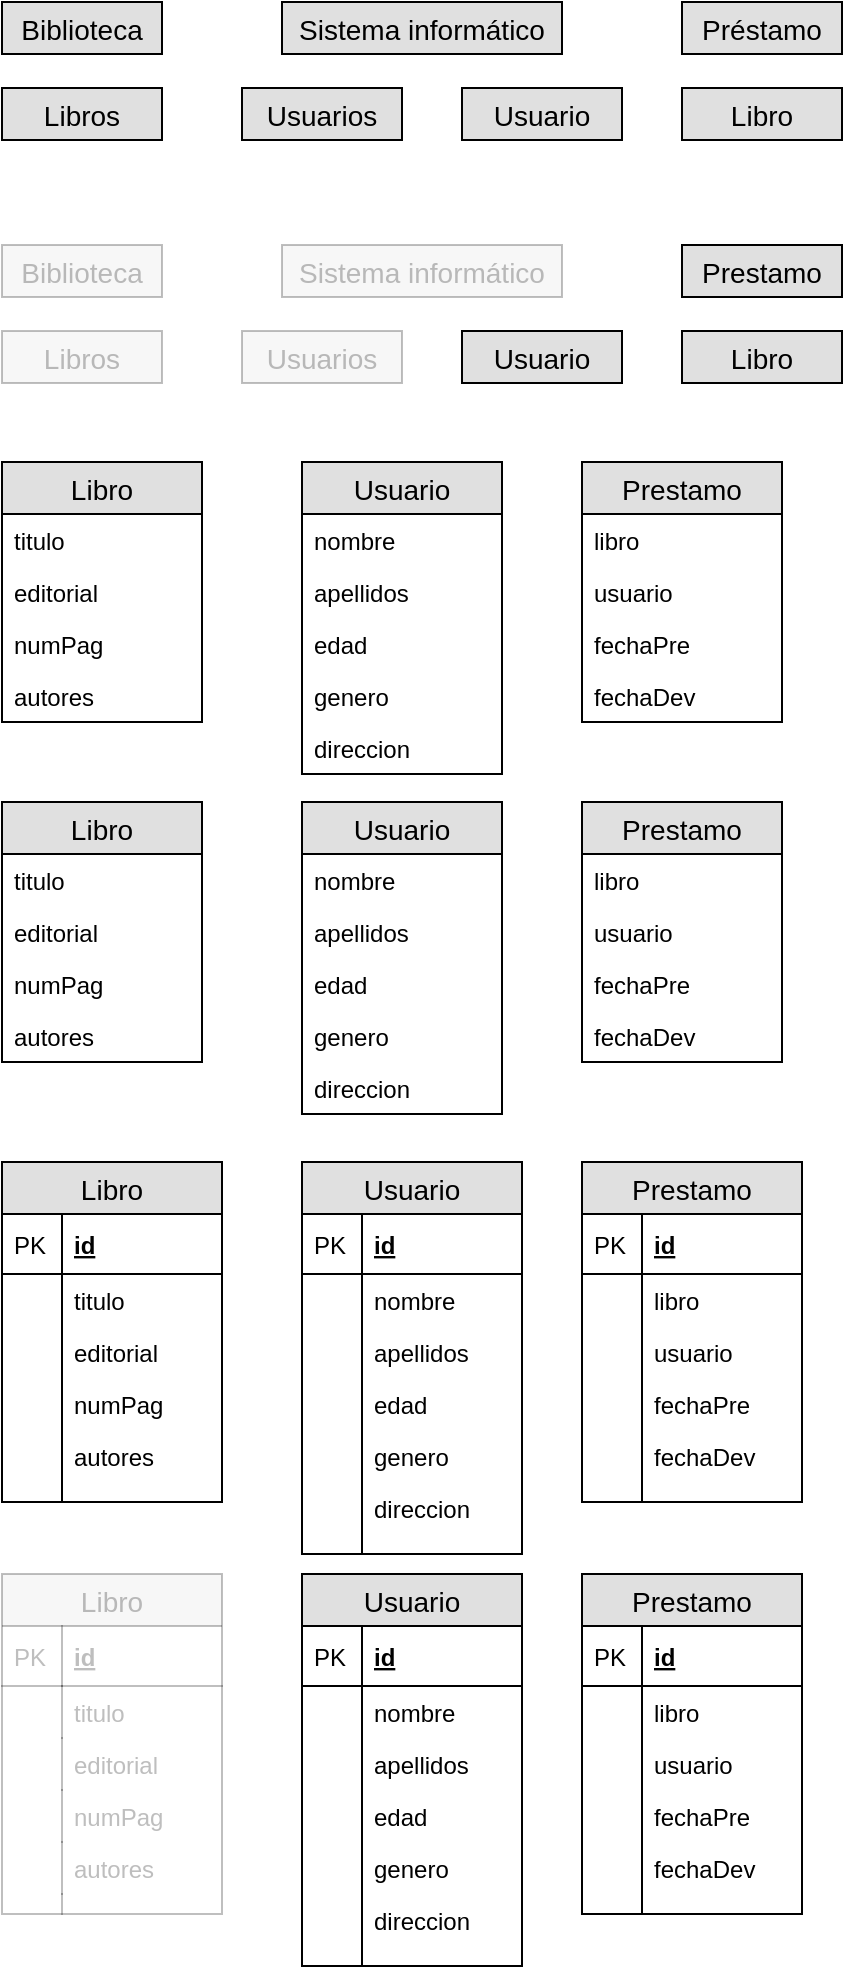 <mxfile version="10.7.3" type="device"><diagram id="c1Y3F1MQZltK1TWqPXDU" name="Page-1"><mxGraphModel dx="621" dy="584" grid="1" gridSize="10" guides="1" tooltips="1" connect="1" arrows="1" fold="1" page="1" pageScale="1" pageWidth="827" pageHeight="1169" math="0" shadow="0"><root><mxCell id="0"/><mxCell id="1" parent="0"/><mxCell id="8OUICeelIn5UfJZFR7m2-1" value="Préstamo" style="text;align=center;verticalAlign=middle;spacingLeft=4;spacingRight=4;strokeColor=#000000;fillColor=#e0e0e0;rotatable=0;points=[[0,0.5],[1,0.5]];portConstraint=eastwest;fontSize=14;" parent="1" vertex="1"><mxGeometry x="360" y="40" width="80" height="26" as="geometry"/></mxCell><mxCell id="8OUICeelIn5UfJZFR7m2-2" value="Libros" style="text;align=center;verticalAlign=middle;spacingLeft=4;spacingRight=4;strokeColor=#000000;fillColor=#e0e0e0;rotatable=0;points=[[0,0.5],[1,0.5]];portConstraint=eastwest;fontSize=14;" parent="1" vertex="1"><mxGeometry x="20" y="83" width="80" height="26" as="geometry"/></mxCell><mxCell id="8OUICeelIn5UfJZFR7m2-3" value="Usuarios" style="text;align=center;verticalAlign=middle;spacingLeft=4;spacingRight=4;strokeColor=#000000;fillColor=#e0e0e0;rotatable=0;points=[[0,0.5],[1,0.5]];portConstraint=eastwest;fontSize=14;" parent="1" vertex="1"><mxGeometry x="140" y="83" width="80" height="26" as="geometry"/></mxCell><mxCell id="8OUICeelIn5UfJZFR7m2-4" value="Libro" style="text;align=center;verticalAlign=middle;spacingLeft=4;spacingRight=4;strokeColor=#000000;fillColor=#e0e0e0;rotatable=0;points=[[0,0.5],[1,0.5]];portConstraint=eastwest;fontSize=14;" parent="1" vertex="1"><mxGeometry x="360" y="83" width="80" height="26" as="geometry"/></mxCell><mxCell id="8OUICeelIn5UfJZFR7m2-5" value="Usuario" style="text;align=center;verticalAlign=middle;spacingLeft=4;spacingRight=4;strokeColor=#000000;fillColor=#e0e0e0;rotatable=0;points=[[0,0.5],[1,0.5]];portConstraint=eastwest;fontSize=14;" parent="1" vertex="1"><mxGeometry x="250" y="83" width="80" height="26" as="geometry"/></mxCell><mxCell id="8OUICeelIn5UfJZFR7m2-6" value="Biblioteca" style="text;align=center;verticalAlign=middle;spacingLeft=4;spacingRight=4;strokeColor=#000000;fillColor=#e0e0e0;rotatable=0;points=[[0,0.5],[1,0.5]];portConstraint=eastwest;fontSize=14;" parent="1" vertex="1"><mxGeometry x="20" y="40" width="80" height="26" as="geometry"/></mxCell><mxCell id="8OUICeelIn5UfJZFR7m2-7" value="Sistema informático" style="text;align=center;verticalAlign=middle;spacingLeft=4;spacingRight=4;strokeColor=#000000;fillColor=#e0e0e0;rotatable=0;points=[[0,0.5],[1,0.5]];portConstraint=eastwest;fontSize=14;" parent="1" vertex="1"><mxGeometry x="160" y="40" width="140" height="26" as="geometry"/></mxCell><mxCell id="8OUICeelIn5UfJZFR7m2-8" value="Prestamo" style="text;align=center;verticalAlign=middle;spacingLeft=4;spacingRight=4;strokeColor=#000000;fillColor=#e0e0e0;rotatable=0;points=[[0,0.5],[1,0.5]];portConstraint=eastwest;fontSize=14;" parent="1" vertex="1"><mxGeometry x="360" y="161.5" width="80" height="26" as="geometry"/></mxCell><mxCell id="8OUICeelIn5UfJZFR7m2-9" value="Libros" style="text;align=center;verticalAlign=middle;spacingLeft=4;spacingRight=4;strokeColor=#000000;fillColor=#e0e0e0;rotatable=0;points=[[0,0.5],[1,0.5]];portConstraint=eastwest;fontSize=14;fillOpacity=25;strokeOpacity=25;labelBackgroundColor=none;labelBorderColor=none;textOpacity=25;" parent="1" vertex="1"><mxGeometry x="20" y="204.5" width="80" height="26" as="geometry"/></mxCell><mxCell id="8OUICeelIn5UfJZFR7m2-10" value="Usuarios" style="text;align=center;verticalAlign=middle;spacingLeft=4;spacingRight=4;strokeColor=#000000;fillColor=#e0e0e0;rotatable=0;points=[[0,0.5],[1,0.5]];portConstraint=eastwest;fontSize=14;fillOpacity=25;strokeOpacity=25;labelBackgroundColor=none;labelBorderColor=none;textOpacity=25;" parent="1" vertex="1"><mxGeometry x="140" y="204.5" width="80" height="26" as="geometry"/></mxCell><mxCell id="8OUICeelIn5UfJZFR7m2-11" value="Libro" style="text;align=center;verticalAlign=middle;spacingLeft=4;spacingRight=4;strokeColor=#000000;fillColor=#e0e0e0;rotatable=0;points=[[0,0.5],[1,0.5]];portConstraint=eastwest;fontSize=14;" parent="1" vertex="1"><mxGeometry x="360" y="204.5" width="80" height="26" as="geometry"/></mxCell><mxCell id="8OUICeelIn5UfJZFR7m2-12" value="Usuario" style="text;align=center;verticalAlign=middle;spacingLeft=4;spacingRight=4;strokeColor=#000000;fillColor=#e0e0e0;rotatable=0;points=[[0,0.5],[1,0.5]];portConstraint=eastwest;fontSize=14;" parent="1" vertex="1"><mxGeometry x="250" y="204.5" width="80" height="26" as="geometry"/></mxCell><mxCell id="8OUICeelIn5UfJZFR7m2-13" value="Biblioteca" style="text;align=center;verticalAlign=middle;spacingLeft=4;spacingRight=4;strokeColor=#000000;fillColor=#e0e0e0;rotatable=0;points=[[0,0.5],[1,0.5]];portConstraint=eastwest;fontSize=14;shadow=0;comic=0;glass=0;rounded=0;fillOpacity=25;strokeOpacity=25;labelBackgroundColor=none;labelBorderColor=none;textOpacity=25;" parent="1" vertex="1"><mxGeometry x="20" y="161.5" width="80" height="26" as="geometry"/></mxCell><mxCell id="8OUICeelIn5UfJZFR7m2-14" value="Sistema informático" style="text;align=center;verticalAlign=middle;spacingLeft=4;spacingRight=4;strokeColor=#000000;fillColor=#e0e0e0;rotatable=0;points=[[0,0.5],[1,0.5]];portConstraint=eastwest;fontSize=14;fillOpacity=25;strokeOpacity=25;labelBackgroundColor=none;labelBorderColor=none;textOpacity=25;" parent="1" vertex="1"><mxGeometry x="160" y="161.5" width="140" height="26" as="geometry"/></mxCell><mxCell id="8OUICeelIn5UfJZFR7m2-18" value="Libro" style="swimlane;fontStyle=0;childLayout=stackLayout;horizontal=1;startSize=26;fillColor=#e0e0e0;horizontalStack=0;resizeParent=1;resizeParentMax=0;resizeLast=0;collapsible=1;marginBottom=0;swimlaneFillColor=#ffffff;align=center;fontSize=14;rounded=0;shadow=0;glass=0;comic=0;labelBackgroundColor=none;" parent="1" vertex="1"><mxGeometry x="20" y="270" width="100" height="130" as="geometry"/></mxCell><mxCell id="8OUICeelIn5UfJZFR7m2-19" value="titulo" style="text;strokeColor=none;fillColor=none;spacingLeft=4;spacingRight=4;overflow=hidden;rotatable=0;points=[[0,0.5],[1,0.5]];portConstraint=eastwest;fontSize=12;" parent="8OUICeelIn5UfJZFR7m2-18" vertex="1"><mxGeometry y="26" width="100" height="26" as="geometry"/></mxCell><mxCell id="8OUICeelIn5UfJZFR7m2-20" value="editorial" style="text;strokeColor=none;fillColor=none;spacingLeft=4;spacingRight=4;overflow=hidden;rotatable=0;points=[[0,0.5],[1,0.5]];portConstraint=eastwest;fontSize=12;" parent="8OUICeelIn5UfJZFR7m2-18" vertex="1"><mxGeometry y="52" width="100" height="26" as="geometry"/></mxCell><mxCell id="8OUICeelIn5UfJZFR7m2-21" value="numPag" style="text;strokeColor=none;fillColor=none;spacingLeft=4;spacingRight=4;overflow=hidden;rotatable=0;points=[[0,0.5],[1,0.5]];portConstraint=eastwest;fontSize=12;" parent="8OUICeelIn5UfJZFR7m2-18" vertex="1"><mxGeometry y="78" width="100" height="26" as="geometry"/></mxCell><mxCell id="8OUICeelIn5UfJZFR7m2-22" value="autores" style="text;strokeColor=none;fillColor=none;spacingLeft=4;spacingRight=4;overflow=hidden;rotatable=0;points=[[0,0.5],[1,0.5]];portConstraint=eastwest;fontSize=12;" parent="8OUICeelIn5UfJZFR7m2-18" vertex="1"><mxGeometry y="104" width="100" height="26" as="geometry"/></mxCell><mxCell id="8OUICeelIn5UfJZFR7m2-23" value="Usuario" style="swimlane;fontStyle=0;childLayout=stackLayout;horizontal=1;startSize=26;fillColor=#e0e0e0;horizontalStack=0;resizeParent=1;resizeParentMax=0;resizeLast=0;collapsible=1;marginBottom=0;swimlaneFillColor=#ffffff;align=center;fontSize=14;rounded=0;shadow=0;glass=0;comic=0;labelBackgroundColor=none;" parent="1" vertex="1"><mxGeometry x="170" y="270" width="100" height="156" as="geometry"/></mxCell><mxCell id="8OUICeelIn5UfJZFR7m2-24" value="nombre" style="text;strokeColor=none;fillColor=none;spacingLeft=4;spacingRight=4;overflow=hidden;rotatable=0;points=[[0,0.5],[1,0.5]];portConstraint=eastwest;fontSize=12;" parent="8OUICeelIn5UfJZFR7m2-23" vertex="1"><mxGeometry y="26" width="100" height="26" as="geometry"/></mxCell><mxCell id="8OUICeelIn5UfJZFR7m2-25" value="apellidos" style="text;strokeColor=none;fillColor=none;spacingLeft=4;spacingRight=4;overflow=hidden;rotatable=0;points=[[0,0.5],[1,0.5]];portConstraint=eastwest;fontSize=12;" parent="8OUICeelIn5UfJZFR7m2-23" vertex="1"><mxGeometry y="52" width="100" height="26" as="geometry"/></mxCell><mxCell id="8OUICeelIn5UfJZFR7m2-26" value="edad" style="text;strokeColor=none;fillColor=none;spacingLeft=4;spacingRight=4;overflow=hidden;rotatable=0;points=[[0,0.5],[1,0.5]];portConstraint=eastwest;fontSize=12;" parent="8OUICeelIn5UfJZFR7m2-23" vertex="1"><mxGeometry y="78" width="100" height="26" as="geometry"/></mxCell><mxCell id="8OUICeelIn5UfJZFR7m2-27" value="genero" style="text;strokeColor=none;fillColor=none;spacingLeft=4;spacingRight=4;overflow=hidden;rotatable=0;points=[[0,0.5],[1,0.5]];portConstraint=eastwest;fontSize=12;" parent="8OUICeelIn5UfJZFR7m2-23" vertex="1"><mxGeometry y="104" width="100" height="26" as="geometry"/></mxCell><mxCell id="8OUICeelIn5UfJZFR7m2-28" value="direccion" style="text;strokeColor=none;fillColor=none;spacingLeft=4;spacingRight=4;overflow=hidden;rotatable=0;points=[[0,0.5],[1,0.5]];portConstraint=eastwest;fontSize=12;" parent="8OUICeelIn5UfJZFR7m2-23" vertex="1"><mxGeometry y="130" width="100" height="26" as="geometry"/></mxCell><mxCell id="8OUICeelIn5UfJZFR7m2-29" value="Prestamo" style="swimlane;fontStyle=0;childLayout=stackLayout;horizontal=1;startSize=26;fillColor=#e0e0e0;horizontalStack=0;resizeParent=1;resizeParentMax=0;resizeLast=0;collapsible=1;marginBottom=0;swimlaneFillColor=#ffffff;align=center;fontSize=14;rounded=0;shadow=0;glass=0;comic=0;labelBackgroundColor=none;" parent="1" vertex="1"><mxGeometry x="310" y="270" width="100" height="130" as="geometry"/></mxCell><mxCell id="8OUICeelIn5UfJZFR7m2-30" value="libro" style="text;strokeColor=none;fillColor=none;spacingLeft=4;spacingRight=4;overflow=hidden;rotatable=0;points=[[0,0.5],[1,0.5]];portConstraint=eastwest;fontSize=12;" parent="8OUICeelIn5UfJZFR7m2-29" vertex="1"><mxGeometry y="26" width="100" height="26" as="geometry"/></mxCell><mxCell id="8OUICeelIn5UfJZFR7m2-31" value="usuario" style="text;strokeColor=none;fillColor=none;spacingLeft=4;spacingRight=4;overflow=hidden;rotatable=0;points=[[0,0.5],[1,0.5]];portConstraint=eastwest;fontSize=12;" parent="8OUICeelIn5UfJZFR7m2-29" vertex="1"><mxGeometry y="52" width="100" height="26" as="geometry"/></mxCell><mxCell id="8OUICeelIn5UfJZFR7m2-33" value="fechaPre" style="text;strokeColor=none;fillColor=none;spacingLeft=4;spacingRight=4;overflow=hidden;rotatable=0;points=[[0,0.5],[1,0.5]];portConstraint=eastwest;fontSize=12;" parent="8OUICeelIn5UfJZFR7m2-29" vertex="1"><mxGeometry y="78" width="100" height="26" as="geometry"/></mxCell><mxCell id="8OUICeelIn5UfJZFR7m2-34" value="fechaDev" style="text;strokeColor=none;fillColor=none;spacingLeft=4;spacingRight=4;overflow=hidden;rotatable=0;points=[[0,0.5],[1,0.5]];portConstraint=eastwest;fontSize=12;" parent="8OUICeelIn5UfJZFR7m2-29" vertex="1"><mxGeometry y="104" width="100" height="26" as="geometry"/></mxCell><mxCell id="q3vHqztkjTXjLRWVz_c_-1" value="Libro" style="swimlane;fontStyle=0;childLayout=stackLayout;horizontal=1;startSize=26;fillColor=#e0e0e0;horizontalStack=0;resizeParent=1;resizeParentMax=0;resizeLast=0;collapsible=1;marginBottom=0;swimlaneFillColor=#ffffff;align=center;fontSize=14;rounded=0;shadow=0;glass=0;comic=0;labelBackgroundColor=none;" vertex="1" parent="1"><mxGeometry x="20" y="440" width="100" height="130" as="geometry"/></mxCell><mxCell id="q3vHqztkjTXjLRWVz_c_-17" value="titulo" style="text;strokeColor=none;fillColor=none;spacingLeft=4;spacingRight=4;overflow=hidden;rotatable=0;points=[[0,0.5],[1,0.5]];portConstraint=eastwest;fontSize=12;" vertex="1" parent="q3vHqztkjTXjLRWVz_c_-1"><mxGeometry y="26" width="100" height="26" as="geometry"/></mxCell><mxCell id="q3vHqztkjTXjLRWVz_c_-3" value="editorial" style="text;strokeColor=none;fillColor=none;spacingLeft=4;spacingRight=4;overflow=hidden;rotatable=0;points=[[0,0.5],[1,0.5]];portConstraint=eastwest;fontSize=12;" vertex="1" parent="q3vHqztkjTXjLRWVz_c_-1"><mxGeometry y="52" width="100" height="26" as="geometry"/></mxCell><mxCell id="q3vHqztkjTXjLRWVz_c_-4" value="numPag" style="text;strokeColor=none;fillColor=none;spacingLeft=4;spacingRight=4;overflow=hidden;rotatable=0;points=[[0,0.5],[1,0.5]];portConstraint=eastwest;fontSize=12;" vertex="1" parent="q3vHqztkjTXjLRWVz_c_-1"><mxGeometry y="78" width="100" height="26" as="geometry"/></mxCell><mxCell id="q3vHqztkjTXjLRWVz_c_-5" value="autores" style="text;strokeColor=none;fillColor=none;spacingLeft=4;spacingRight=4;overflow=hidden;rotatable=0;points=[[0,0.5],[1,0.5]];portConstraint=eastwest;fontSize=12;" vertex="1" parent="q3vHqztkjTXjLRWVz_c_-1"><mxGeometry y="104" width="100" height="26" as="geometry"/></mxCell><mxCell id="q3vHqztkjTXjLRWVz_c_-6" value="Usuario" style="swimlane;fontStyle=0;childLayout=stackLayout;horizontal=1;startSize=26;fillColor=#e0e0e0;horizontalStack=0;resizeParent=1;resizeParentMax=0;resizeLast=0;collapsible=1;marginBottom=0;swimlaneFillColor=#ffffff;align=center;fontSize=14;rounded=0;shadow=0;glass=0;comic=0;labelBackgroundColor=none;" vertex="1" parent="1"><mxGeometry x="170" y="440" width="100" height="156" as="geometry"/></mxCell><mxCell id="q3vHqztkjTXjLRWVz_c_-7" value="nombre" style="text;strokeColor=none;fillColor=none;spacingLeft=4;spacingRight=4;overflow=hidden;rotatable=0;points=[[0,0.5],[1,0.5]];portConstraint=eastwest;fontSize=12;" vertex="1" parent="q3vHqztkjTXjLRWVz_c_-6"><mxGeometry y="26" width="100" height="26" as="geometry"/></mxCell><mxCell id="q3vHqztkjTXjLRWVz_c_-8" value="apellidos" style="text;strokeColor=none;fillColor=none;spacingLeft=4;spacingRight=4;overflow=hidden;rotatable=0;points=[[0,0.5],[1,0.5]];portConstraint=eastwest;fontSize=12;" vertex="1" parent="q3vHqztkjTXjLRWVz_c_-6"><mxGeometry y="52" width="100" height="26" as="geometry"/></mxCell><mxCell id="q3vHqztkjTXjLRWVz_c_-9" value="edad" style="text;strokeColor=none;fillColor=none;spacingLeft=4;spacingRight=4;overflow=hidden;rotatable=0;points=[[0,0.5],[1,0.5]];portConstraint=eastwest;fontSize=12;" vertex="1" parent="q3vHqztkjTXjLRWVz_c_-6"><mxGeometry y="78" width="100" height="26" as="geometry"/></mxCell><mxCell id="q3vHqztkjTXjLRWVz_c_-10" value="genero" style="text;strokeColor=none;fillColor=none;spacingLeft=4;spacingRight=4;overflow=hidden;rotatable=0;points=[[0,0.5],[1,0.5]];portConstraint=eastwest;fontSize=12;" vertex="1" parent="q3vHqztkjTXjLRWVz_c_-6"><mxGeometry y="104" width="100" height="26" as="geometry"/></mxCell><mxCell id="q3vHqztkjTXjLRWVz_c_-11" value="direccion" style="text;strokeColor=none;fillColor=none;spacingLeft=4;spacingRight=4;overflow=hidden;rotatable=0;points=[[0,0.5],[1,0.5]];portConstraint=eastwest;fontSize=12;" vertex="1" parent="q3vHqztkjTXjLRWVz_c_-6"><mxGeometry y="130" width="100" height="26" as="geometry"/></mxCell><mxCell id="q3vHqztkjTXjLRWVz_c_-12" value="Prestamo" style="swimlane;fontStyle=0;childLayout=stackLayout;horizontal=1;startSize=26;fillColor=#e0e0e0;horizontalStack=0;resizeParent=1;resizeParentMax=0;resizeLast=0;collapsible=1;marginBottom=0;swimlaneFillColor=#ffffff;align=center;fontSize=14;rounded=0;shadow=0;glass=0;comic=0;labelBackgroundColor=none;" vertex="1" parent="1"><mxGeometry x="310" y="440" width="100" height="130" as="geometry"/></mxCell><mxCell id="q3vHqztkjTXjLRWVz_c_-13" value="libro" style="text;strokeColor=none;fillColor=none;spacingLeft=4;spacingRight=4;overflow=hidden;rotatable=0;points=[[0,0.5],[1,0.5]];portConstraint=eastwest;fontSize=12;" vertex="1" parent="q3vHqztkjTXjLRWVz_c_-12"><mxGeometry y="26" width="100" height="26" as="geometry"/></mxCell><mxCell id="q3vHqztkjTXjLRWVz_c_-14" value="usuario" style="text;strokeColor=none;fillColor=none;spacingLeft=4;spacingRight=4;overflow=hidden;rotatable=0;points=[[0,0.5],[1,0.5]];portConstraint=eastwest;fontSize=12;" vertex="1" parent="q3vHqztkjTXjLRWVz_c_-12"><mxGeometry y="52" width="100" height="26" as="geometry"/></mxCell><mxCell id="q3vHqztkjTXjLRWVz_c_-15" value="fechaPre" style="text;strokeColor=none;fillColor=none;spacingLeft=4;spacingRight=4;overflow=hidden;rotatable=0;points=[[0,0.5],[1,0.5]];portConstraint=eastwest;fontSize=12;" vertex="1" parent="q3vHqztkjTXjLRWVz_c_-12"><mxGeometry y="78" width="100" height="26" as="geometry"/></mxCell><mxCell id="q3vHqztkjTXjLRWVz_c_-16" value="fechaDev" style="text;strokeColor=none;fillColor=none;spacingLeft=4;spacingRight=4;overflow=hidden;rotatable=0;points=[[0,0.5],[1,0.5]];portConstraint=eastwest;fontSize=12;" vertex="1" parent="q3vHqztkjTXjLRWVz_c_-12"><mxGeometry y="104" width="100" height="26" as="geometry"/></mxCell><mxCell id="q3vHqztkjTXjLRWVz_c_-18" value="Libro" style="swimlane;fontStyle=0;childLayout=stackLayout;horizontal=1;startSize=26;fillColor=#e0e0e0;horizontalStack=0;resizeParent=1;resizeParentMax=0;resizeLast=0;collapsible=1;marginBottom=0;swimlaneFillColor=#ffffff;align=center;fontSize=14;" vertex="1" parent="1"><mxGeometry x="20" y="620" width="110" height="170" as="geometry"/></mxCell><mxCell id="q3vHqztkjTXjLRWVz_c_-19" value="id" style="shape=partialRectangle;top=0;left=0;right=0;bottom=1;align=left;verticalAlign=middle;fillColor=none;spacingLeft=34;spacingRight=4;overflow=hidden;rotatable=0;points=[[0,0.5],[1,0.5]];portConstraint=eastwest;dropTarget=0;fontStyle=5;fontSize=12;" vertex="1" parent="q3vHqztkjTXjLRWVz_c_-18"><mxGeometry y="26" width="110" height="30" as="geometry"/></mxCell><mxCell id="q3vHqztkjTXjLRWVz_c_-20" value="PK" style="shape=partialRectangle;top=0;left=0;bottom=0;fillColor=none;align=left;verticalAlign=middle;spacingLeft=4;spacingRight=4;overflow=hidden;rotatable=0;points=[];portConstraint=eastwest;part=1;fontSize=12;" vertex="1" connectable="0" parent="q3vHqztkjTXjLRWVz_c_-19"><mxGeometry width="30" height="30" as="geometry"/></mxCell><mxCell id="q3vHqztkjTXjLRWVz_c_-21" value="titulo" style="shape=partialRectangle;top=0;left=0;right=0;bottom=0;align=left;verticalAlign=top;fillColor=none;spacingLeft=34;spacingRight=4;overflow=hidden;rotatable=0;points=[[0,0.5],[1,0.5]];portConstraint=eastwest;dropTarget=0;fontSize=12;" vertex="1" parent="q3vHqztkjTXjLRWVz_c_-18"><mxGeometry y="56" width="110" height="26" as="geometry"/></mxCell><mxCell id="q3vHqztkjTXjLRWVz_c_-22" value="" style="shape=partialRectangle;top=0;left=0;bottom=0;fillColor=none;align=left;verticalAlign=top;spacingLeft=4;spacingRight=4;overflow=hidden;rotatable=0;points=[];portConstraint=eastwest;part=1;fontSize=12;" vertex="1" connectable="0" parent="q3vHqztkjTXjLRWVz_c_-21"><mxGeometry width="30" height="26" as="geometry"/></mxCell><mxCell id="q3vHqztkjTXjLRWVz_c_-23" value="editorial" style="shape=partialRectangle;top=0;left=0;right=0;bottom=0;align=left;verticalAlign=top;fillColor=none;spacingLeft=34;spacingRight=4;overflow=hidden;rotatable=0;points=[[0,0.5],[1,0.5]];portConstraint=eastwest;dropTarget=0;fontSize=12;" vertex="1" parent="q3vHqztkjTXjLRWVz_c_-18"><mxGeometry y="82" width="110" height="26" as="geometry"/></mxCell><mxCell id="q3vHqztkjTXjLRWVz_c_-24" value="" style="shape=partialRectangle;top=0;left=0;bottom=0;fillColor=none;align=left;verticalAlign=top;spacingLeft=4;spacingRight=4;overflow=hidden;rotatable=0;points=[];portConstraint=eastwest;part=1;fontSize=12;" vertex="1" connectable="0" parent="q3vHqztkjTXjLRWVz_c_-23"><mxGeometry width="30" height="26" as="geometry"/></mxCell><mxCell id="q3vHqztkjTXjLRWVz_c_-25" value="numPag" style="shape=partialRectangle;top=0;left=0;right=0;bottom=0;align=left;verticalAlign=top;fillColor=none;spacingLeft=34;spacingRight=4;overflow=hidden;rotatable=0;points=[[0,0.5],[1,0.5]];portConstraint=eastwest;dropTarget=0;fontSize=12;" vertex="1" parent="q3vHqztkjTXjLRWVz_c_-18"><mxGeometry y="108" width="110" height="26" as="geometry"/></mxCell><mxCell id="q3vHqztkjTXjLRWVz_c_-26" value="" style="shape=partialRectangle;top=0;left=0;bottom=0;fillColor=none;align=left;verticalAlign=top;spacingLeft=4;spacingRight=4;overflow=hidden;rotatable=0;points=[];portConstraint=eastwest;part=1;fontSize=12;" vertex="1" connectable="0" parent="q3vHqztkjTXjLRWVz_c_-25"><mxGeometry width="30" height="26" as="geometry"/></mxCell><mxCell id="q3vHqztkjTXjLRWVz_c_-29" value="autores" style="shape=partialRectangle;top=0;left=0;right=0;bottom=0;align=left;verticalAlign=top;fillColor=none;spacingLeft=34;spacingRight=4;overflow=hidden;rotatable=0;points=[[0,0.5],[1,0.5]];portConstraint=eastwest;dropTarget=0;fontSize=12;" vertex="1" parent="q3vHqztkjTXjLRWVz_c_-18"><mxGeometry y="134" width="110" height="26" as="geometry"/></mxCell><mxCell id="q3vHqztkjTXjLRWVz_c_-30" value="" style="shape=partialRectangle;top=0;left=0;bottom=0;fillColor=none;align=left;verticalAlign=top;spacingLeft=4;spacingRight=4;overflow=hidden;rotatable=0;points=[];portConstraint=eastwest;part=1;fontSize=12;" vertex="1" connectable="0" parent="q3vHqztkjTXjLRWVz_c_-29"><mxGeometry width="30" height="26" as="geometry"/></mxCell><mxCell id="q3vHqztkjTXjLRWVz_c_-27" value="" style="shape=partialRectangle;top=0;left=0;right=0;bottom=0;align=left;verticalAlign=top;fillColor=none;spacingLeft=34;spacingRight=4;overflow=hidden;rotatable=0;points=[[0,0.5],[1,0.5]];portConstraint=eastwest;dropTarget=0;fontSize=12;" vertex="1" parent="q3vHqztkjTXjLRWVz_c_-18"><mxGeometry y="160" width="110" height="10" as="geometry"/></mxCell><mxCell id="q3vHqztkjTXjLRWVz_c_-28" value="" style="shape=partialRectangle;top=0;left=0;bottom=0;fillColor=none;align=left;verticalAlign=top;spacingLeft=4;spacingRight=4;overflow=hidden;rotatable=0;points=[];portConstraint=eastwest;part=1;fontSize=12;" vertex="1" connectable="0" parent="q3vHqztkjTXjLRWVz_c_-27"><mxGeometry width="30" height="10" as="geometry"/></mxCell><mxCell id="q3vHqztkjTXjLRWVz_c_-31" value="Usuario" style="swimlane;fontStyle=0;childLayout=stackLayout;horizontal=1;startSize=26;fillColor=#e0e0e0;horizontalStack=0;resizeParent=1;resizeParentMax=0;resizeLast=0;collapsible=1;marginBottom=0;swimlaneFillColor=#ffffff;align=center;fontSize=14;" vertex="1" parent="1"><mxGeometry x="170" y="620" width="110" height="196" as="geometry"/></mxCell><mxCell id="q3vHqztkjTXjLRWVz_c_-32" value="id" style="shape=partialRectangle;top=0;left=0;right=0;bottom=1;align=left;verticalAlign=middle;fillColor=none;spacingLeft=34;spacingRight=4;overflow=hidden;rotatable=0;points=[[0,0.5],[1,0.5]];portConstraint=eastwest;dropTarget=0;fontStyle=5;fontSize=12;" vertex="1" parent="q3vHqztkjTXjLRWVz_c_-31"><mxGeometry y="26" width="110" height="30" as="geometry"/></mxCell><mxCell id="q3vHqztkjTXjLRWVz_c_-33" value="PK" style="shape=partialRectangle;top=0;left=0;bottom=0;fillColor=none;align=left;verticalAlign=middle;spacingLeft=4;spacingRight=4;overflow=hidden;rotatable=0;points=[];portConstraint=eastwest;part=1;fontSize=12;" vertex="1" connectable="0" parent="q3vHqztkjTXjLRWVz_c_-32"><mxGeometry width="30" height="30" as="geometry"/></mxCell><mxCell id="q3vHqztkjTXjLRWVz_c_-34" value="nombre" style="shape=partialRectangle;top=0;left=0;right=0;bottom=0;align=left;verticalAlign=top;fillColor=none;spacingLeft=34;spacingRight=4;overflow=hidden;rotatable=0;points=[[0,0.5],[1,0.5]];portConstraint=eastwest;dropTarget=0;fontSize=12;" vertex="1" parent="q3vHqztkjTXjLRWVz_c_-31"><mxGeometry y="56" width="110" height="26" as="geometry"/></mxCell><mxCell id="q3vHqztkjTXjLRWVz_c_-35" value="" style="shape=partialRectangle;top=0;left=0;bottom=0;fillColor=none;align=left;verticalAlign=top;spacingLeft=4;spacingRight=4;overflow=hidden;rotatable=0;points=[];portConstraint=eastwest;part=1;fontSize=12;" vertex="1" connectable="0" parent="q3vHqztkjTXjLRWVz_c_-34"><mxGeometry width="30" height="26" as="geometry"/></mxCell><mxCell id="q3vHqztkjTXjLRWVz_c_-36" value="apellidos" style="shape=partialRectangle;top=0;left=0;right=0;bottom=0;align=left;verticalAlign=top;fillColor=none;spacingLeft=34;spacingRight=4;overflow=hidden;rotatable=0;points=[[0,0.5],[1,0.5]];portConstraint=eastwest;dropTarget=0;fontSize=12;" vertex="1" parent="q3vHqztkjTXjLRWVz_c_-31"><mxGeometry y="82" width="110" height="26" as="geometry"/></mxCell><mxCell id="q3vHqztkjTXjLRWVz_c_-37" value="" style="shape=partialRectangle;top=0;left=0;bottom=0;fillColor=none;align=left;verticalAlign=top;spacingLeft=4;spacingRight=4;overflow=hidden;rotatable=0;points=[];portConstraint=eastwest;part=1;fontSize=12;" vertex="1" connectable="0" parent="q3vHqztkjTXjLRWVz_c_-36"><mxGeometry width="30" height="26" as="geometry"/></mxCell><mxCell id="q3vHqztkjTXjLRWVz_c_-38" value="edad" style="shape=partialRectangle;top=0;left=0;right=0;bottom=0;align=left;verticalAlign=top;fillColor=none;spacingLeft=34;spacingRight=4;overflow=hidden;rotatable=0;points=[[0,0.5],[1,0.5]];portConstraint=eastwest;dropTarget=0;fontSize=12;" vertex="1" parent="q3vHqztkjTXjLRWVz_c_-31"><mxGeometry y="108" width="110" height="26" as="geometry"/></mxCell><mxCell id="q3vHqztkjTXjLRWVz_c_-39" value="" style="shape=partialRectangle;top=0;left=0;bottom=0;fillColor=none;align=left;verticalAlign=top;spacingLeft=4;spacingRight=4;overflow=hidden;rotatable=0;points=[];portConstraint=eastwest;part=1;fontSize=12;" vertex="1" connectable="0" parent="q3vHqztkjTXjLRWVz_c_-38"><mxGeometry width="30" height="26" as="geometry"/></mxCell><mxCell id="q3vHqztkjTXjLRWVz_c_-40" value="genero" style="shape=partialRectangle;top=0;left=0;right=0;bottom=0;align=left;verticalAlign=top;fillColor=none;spacingLeft=34;spacingRight=4;overflow=hidden;rotatable=0;points=[[0,0.5],[1,0.5]];portConstraint=eastwest;dropTarget=0;fontSize=12;" vertex="1" parent="q3vHqztkjTXjLRWVz_c_-31"><mxGeometry y="134" width="110" height="26" as="geometry"/></mxCell><mxCell id="q3vHqztkjTXjLRWVz_c_-41" value="" style="shape=partialRectangle;top=0;left=0;bottom=0;fillColor=none;align=left;verticalAlign=top;spacingLeft=4;spacingRight=4;overflow=hidden;rotatable=0;points=[];portConstraint=eastwest;part=1;fontSize=12;" vertex="1" connectable="0" parent="q3vHqztkjTXjLRWVz_c_-40"><mxGeometry width="30" height="26" as="geometry"/></mxCell><mxCell id="q3vHqztkjTXjLRWVz_c_-44" value="direccion" style="shape=partialRectangle;top=0;left=0;right=0;bottom=0;align=left;verticalAlign=top;fillColor=none;spacingLeft=34;spacingRight=4;overflow=hidden;rotatable=0;points=[[0,0.5],[1,0.5]];portConstraint=eastwest;dropTarget=0;fontSize=12;" vertex="1" parent="q3vHqztkjTXjLRWVz_c_-31"><mxGeometry y="160" width="110" height="26" as="geometry"/></mxCell><mxCell id="q3vHqztkjTXjLRWVz_c_-45" value="" style="shape=partialRectangle;top=0;left=0;bottom=0;fillColor=none;align=left;verticalAlign=top;spacingLeft=4;spacingRight=4;overflow=hidden;rotatable=0;points=[];portConstraint=eastwest;part=1;fontSize=12;" vertex="1" connectable="0" parent="q3vHqztkjTXjLRWVz_c_-44"><mxGeometry width="30" height="26" as="geometry"/></mxCell><mxCell id="q3vHqztkjTXjLRWVz_c_-42" value="" style="shape=partialRectangle;top=0;left=0;right=0;bottom=0;align=left;verticalAlign=top;fillColor=none;spacingLeft=34;spacingRight=4;overflow=hidden;rotatable=0;points=[[0,0.5],[1,0.5]];portConstraint=eastwest;dropTarget=0;fontSize=12;" vertex="1" parent="q3vHqztkjTXjLRWVz_c_-31"><mxGeometry y="186" width="110" height="10" as="geometry"/></mxCell><mxCell id="q3vHqztkjTXjLRWVz_c_-43" value="" style="shape=partialRectangle;top=0;left=0;bottom=0;fillColor=none;align=left;verticalAlign=top;spacingLeft=4;spacingRight=4;overflow=hidden;rotatable=0;points=[];portConstraint=eastwest;part=1;fontSize=12;" vertex="1" connectable="0" parent="q3vHqztkjTXjLRWVz_c_-42"><mxGeometry width="30" height="10" as="geometry"/></mxCell><mxCell id="q3vHqztkjTXjLRWVz_c_-46" value="Prestamo" style="swimlane;fontStyle=0;childLayout=stackLayout;horizontal=1;startSize=26;fillColor=#e0e0e0;horizontalStack=0;resizeParent=1;resizeParentMax=0;resizeLast=0;collapsible=1;marginBottom=0;swimlaneFillColor=#ffffff;align=center;fontSize=14;" vertex="1" parent="1"><mxGeometry x="310" y="620" width="110" height="170" as="geometry"/></mxCell><mxCell id="q3vHqztkjTXjLRWVz_c_-47" value="id" style="shape=partialRectangle;top=0;left=0;right=0;bottom=1;align=left;verticalAlign=middle;fillColor=none;spacingLeft=34;spacingRight=4;overflow=hidden;rotatable=0;points=[[0,0.5],[1,0.5]];portConstraint=eastwest;dropTarget=0;fontStyle=5;fontSize=12;" vertex="1" parent="q3vHqztkjTXjLRWVz_c_-46"><mxGeometry y="26" width="110" height="30" as="geometry"/></mxCell><mxCell id="q3vHqztkjTXjLRWVz_c_-48" value="PK" style="shape=partialRectangle;top=0;left=0;bottom=0;fillColor=none;align=left;verticalAlign=middle;spacingLeft=4;spacingRight=4;overflow=hidden;rotatable=0;points=[];portConstraint=eastwest;part=1;fontSize=12;" vertex="1" connectable="0" parent="q3vHqztkjTXjLRWVz_c_-47"><mxGeometry width="30" height="30" as="geometry"/></mxCell><mxCell id="q3vHqztkjTXjLRWVz_c_-49" value="libro" style="shape=partialRectangle;top=0;left=0;right=0;bottom=0;align=left;verticalAlign=top;fillColor=none;spacingLeft=34;spacingRight=4;overflow=hidden;rotatable=0;points=[[0,0.5],[1,0.5]];portConstraint=eastwest;dropTarget=0;fontSize=12;" vertex="1" parent="q3vHqztkjTXjLRWVz_c_-46"><mxGeometry y="56" width="110" height="26" as="geometry"/></mxCell><mxCell id="q3vHqztkjTXjLRWVz_c_-50" value="" style="shape=partialRectangle;top=0;left=0;bottom=0;fillColor=none;align=left;verticalAlign=top;spacingLeft=4;spacingRight=4;overflow=hidden;rotatable=0;points=[];portConstraint=eastwest;part=1;fontSize=12;" vertex="1" connectable="0" parent="q3vHqztkjTXjLRWVz_c_-49"><mxGeometry width="30" height="26" as="geometry"/></mxCell><mxCell id="q3vHqztkjTXjLRWVz_c_-51" value="usuario" style="shape=partialRectangle;top=0;left=0;right=0;bottom=0;align=left;verticalAlign=top;fillColor=none;spacingLeft=34;spacingRight=4;overflow=hidden;rotatable=0;points=[[0,0.5],[1,0.5]];portConstraint=eastwest;dropTarget=0;fontSize=12;" vertex="1" parent="q3vHqztkjTXjLRWVz_c_-46"><mxGeometry y="82" width="110" height="26" as="geometry"/></mxCell><mxCell id="q3vHqztkjTXjLRWVz_c_-52" value="" style="shape=partialRectangle;top=0;left=0;bottom=0;fillColor=none;align=left;verticalAlign=top;spacingLeft=4;spacingRight=4;overflow=hidden;rotatable=0;points=[];portConstraint=eastwest;part=1;fontSize=12;" vertex="1" connectable="0" parent="q3vHqztkjTXjLRWVz_c_-51"><mxGeometry width="30" height="26" as="geometry"/></mxCell><mxCell id="q3vHqztkjTXjLRWVz_c_-53" value="fechaPre" style="shape=partialRectangle;top=0;left=0;right=0;bottom=0;align=left;verticalAlign=top;fillColor=none;spacingLeft=34;spacingRight=4;overflow=hidden;rotatable=0;points=[[0,0.5],[1,0.5]];portConstraint=eastwest;dropTarget=0;fontSize=12;" vertex="1" parent="q3vHqztkjTXjLRWVz_c_-46"><mxGeometry y="108" width="110" height="26" as="geometry"/></mxCell><mxCell id="q3vHqztkjTXjLRWVz_c_-54" value="" style="shape=partialRectangle;top=0;left=0;bottom=0;fillColor=none;align=left;verticalAlign=top;spacingLeft=4;spacingRight=4;overflow=hidden;rotatable=0;points=[];portConstraint=eastwest;part=1;fontSize=12;" vertex="1" connectable="0" parent="q3vHqztkjTXjLRWVz_c_-53"><mxGeometry width="30" height="26" as="geometry"/></mxCell><mxCell id="q3vHqztkjTXjLRWVz_c_-55" value="fechaDev" style="shape=partialRectangle;top=0;left=0;right=0;bottom=0;align=left;verticalAlign=top;fillColor=none;spacingLeft=34;spacingRight=4;overflow=hidden;rotatable=0;points=[[0,0.5],[1,0.5]];portConstraint=eastwest;dropTarget=0;fontSize=12;" vertex="1" parent="q3vHqztkjTXjLRWVz_c_-46"><mxGeometry y="134" width="110" height="26" as="geometry"/></mxCell><mxCell id="q3vHqztkjTXjLRWVz_c_-56" value="" style="shape=partialRectangle;top=0;left=0;bottom=0;fillColor=none;align=left;verticalAlign=top;spacingLeft=4;spacingRight=4;overflow=hidden;rotatable=0;points=[];portConstraint=eastwest;part=1;fontSize=12;" vertex="1" connectable="0" parent="q3vHqztkjTXjLRWVz_c_-55"><mxGeometry width="30" height="26" as="geometry"/></mxCell><mxCell id="q3vHqztkjTXjLRWVz_c_-59" value="" style="shape=partialRectangle;top=0;left=0;right=0;bottom=0;align=left;verticalAlign=top;fillColor=none;spacingLeft=34;spacingRight=4;overflow=hidden;rotatable=0;points=[[0,0.5],[1,0.5]];portConstraint=eastwest;dropTarget=0;fontSize=12;" vertex="1" parent="q3vHqztkjTXjLRWVz_c_-46"><mxGeometry y="160" width="110" height="10" as="geometry"/></mxCell><mxCell id="q3vHqztkjTXjLRWVz_c_-60" value="" style="shape=partialRectangle;top=0;left=0;bottom=0;fillColor=none;align=left;verticalAlign=top;spacingLeft=4;spacingRight=4;overflow=hidden;rotatable=0;points=[];portConstraint=eastwest;part=1;fontSize=12;" vertex="1" connectable="0" parent="q3vHqztkjTXjLRWVz_c_-59"><mxGeometry width="30" height="10" as="geometry"/></mxCell><mxCell id="q3vHqztkjTXjLRWVz_c_-61" value="Libro" style="swimlane;fontStyle=0;childLayout=stackLayout;horizontal=1;startSize=26;fillColor=#e0e0e0;horizontalStack=0;resizeParent=1;resizeParentMax=0;resizeLast=0;collapsible=1;marginBottom=0;swimlaneFillColor=#ffffff;align=center;fontSize=14;opacity=25;textOpacity=25;" vertex="1" parent="1"><mxGeometry x="20" y="826" width="110" height="170" as="geometry"/></mxCell><mxCell id="q3vHqztkjTXjLRWVz_c_-62" value="id" style="shape=partialRectangle;top=0;left=0;right=0;bottom=1;align=left;verticalAlign=middle;fillColor=none;spacingLeft=34;spacingRight=4;overflow=hidden;rotatable=0;points=[[0,0.5],[1,0.5]];portConstraint=eastwest;dropTarget=0;fontStyle=5;fontSize=12;opacity=25;textOpacity=25;" vertex="1" parent="q3vHqztkjTXjLRWVz_c_-61"><mxGeometry y="26" width="110" height="30" as="geometry"/></mxCell><mxCell id="q3vHqztkjTXjLRWVz_c_-63" value="PK" style="shape=partialRectangle;top=0;left=0;bottom=0;fillColor=none;align=left;verticalAlign=middle;spacingLeft=4;spacingRight=4;overflow=hidden;rotatable=0;points=[];portConstraint=eastwest;part=1;fontSize=12;opacity=25;textOpacity=25;" vertex="1" connectable="0" parent="q3vHqztkjTXjLRWVz_c_-62"><mxGeometry width="30" height="30" as="geometry"/></mxCell><mxCell id="q3vHqztkjTXjLRWVz_c_-64" value="titulo" style="shape=partialRectangle;top=0;left=0;right=0;bottom=0;align=left;verticalAlign=top;fillColor=none;spacingLeft=34;spacingRight=4;overflow=hidden;rotatable=0;points=[[0,0.5],[1,0.5]];portConstraint=eastwest;dropTarget=0;fontSize=12;opacity=25;textOpacity=25;" vertex="1" parent="q3vHqztkjTXjLRWVz_c_-61"><mxGeometry y="56" width="110" height="26" as="geometry"/></mxCell><mxCell id="q3vHqztkjTXjLRWVz_c_-65" value="" style="shape=partialRectangle;top=0;left=0;bottom=0;fillColor=none;align=left;verticalAlign=top;spacingLeft=4;spacingRight=4;overflow=hidden;rotatable=0;points=[];portConstraint=eastwest;part=1;fontSize=12;opacity=25;textOpacity=25;" vertex="1" connectable="0" parent="q3vHqztkjTXjLRWVz_c_-64"><mxGeometry width="30" height="26" as="geometry"/></mxCell><mxCell id="q3vHqztkjTXjLRWVz_c_-66" value="editorial" style="shape=partialRectangle;top=0;left=0;right=0;bottom=0;align=left;verticalAlign=top;fillColor=none;spacingLeft=34;spacingRight=4;overflow=hidden;rotatable=0;points=[[0,0.5],[1,0.5]];portConstraint=eastwest;dropTarget=0;fontSize=12;opacity=25;textOpacity=25;" vertex="1" parent="q3vHqztkjTXjLRWVz_c_-61"><mxGeometry y="82" width="110" height="26" as="geometry"/></mxCell><mxCell id="q3vHqztkjTXjLRWVz_c_-67" value="" style="shape=partialRectangle;top=0;left=0;bottom=0;fillColor=none;align=left;verticalAlign=top;spacingLeft=4;spacingRight=4;overflow=hidden;rotatable=0;points=[];portConstraint=eastwest;part=1;fontSize=12;opacity=25;textOpacity=25;" vertex="1" connectable="0" parent="q3vHqztkjTXjLRWVz_c_-66"><mxGeometry width="30" height="26" as="geometry"/></mxCell><mxCell id="q3vHqztkjTXjLRWVz_c_-68" value="numPag" style="shape=partialRectangle;top=0;left=0;right=0;bottom=0;align=left;verticalAlign=top;fillColor=none;spacingLeft=34;spacingRight=4;overflow=hidden;rotatable=0;points=[[0,0.5],[1,0.5]];portConstraint=eastwest;dropTarget=0;fontSize=12;opacity=25;textOpacity=25;" vertex="1" parent="q3vHqztkjTXjLRWVz_c_-61"><mxGeometry y="108" width="110" height="26" as="geometry"/></mxCell><mxCell id="q3vHqztkjTXjLRWVz_c_-69" value="" style="shape=partialRectangle;top=0;left=0;bottom=0;fillColor=none;align=left;verticalAlign=top;spacingLeft=4;spacingRight=4;overflow=hidden;rotatable=0;points=[];portConstraint=eastwest;part=1;fontSize=12;opacity=25;textOpacity=25;" vertex="1" connectable="0" parent="q3vHqztkjTXjLRWVz_c_-68"><mxGeometry width="30" height="26" as="geometry"/></mxCell><mxCell id="q3vHqztkjTXjLRWVz_c_-70" value="autores" style="shape=partialRectangle;top=0;left=0;right=0;bottom=0;align=left;verticalAlign=top;fillColor=none;spacingLeft=34;spacingRight=4;overflow=hidden;rotatable=0;points=[[0,0.5],[1,0.5]];portConstraint=eastwest;dropTarget=0;fontSize=12;opacity=25;textOpacity=25;" vertex="1" parent="q3vHqztkjTXjLRWVz_c_-61"><mxGeometry y="134" width="110" height="26" as="geometry"/></mxCell><mxCell id="q3vHqztkjTXjLRWVz_c_-71" value="" style="shape=partialRectangle;top=0;left=0;bottom=0;fillColor=none;align=left;verticalAlign=top;spacingLeft=4;spacingRight=4;overflow=hidden;rotatable=0;points=[];portConstraint=eastwest;part=1;fontSize=12;opacity=25;textOpacity=25;" vertex="1" connectable="0" parent="q3vHqztkjTXjLRWVz_c_-70"><mxGeometry width="30" height="26" as="geometry"/></mxCell><mxCell id="q3vHqztkjTXjLRWVz_c_-72" value="" style="shape=partialRectangle;top=0;left=0;right=0;bottom=0;align=left;verticalAlign=top;fillColor=none;spacingLeft=34;spacingRight=4;overflow=hidden;rotatable=0;points=[[0,0.5],[1,0.5]];portConstraint=eastwest;dropTarget=0;fontSize=12;opacity=25;textOpacity=25;" vertex="1" parent="q3vHqztkjTXjLRWVz_c_-61"><mxGeometry y="160" width="110" height="10" as="geometry"/></mxCell><mxCell id="q3vHqztkjTXjLRWVz_c_-73" value="" style="shape=partialRectangle;top=0;left=0;bottom=0;fillColor=none;align=left;verticalAlign=top;spacingLeft=4;spacingRight=4;overflow=hidden;rotatable=0;points=[];portConstraint=eastwest;part=1;fontSize=12;opacity=25;textOpacity=25;" vertex="1" connectable="0" parent="q3vHqztkjTXjLRWVz_c_-72"><mxGeometry width="30" height="10" as="geometry"/></mxCell><mxCell id="q3vHqztkjTXjLRWVz_c_-74" value="Usuario" style="swimlane;fontStyle=0;childLayout=stackLayout;horizontal=1;startSize=26;fillColor=#e0e0e0;horizontalStack=0;resizeParent=1;resizeParentMax=0;resizeLast=0;collapsible=1;marginBottom=0;swimlaneFillColor=#ffffff;align=center;fontSize=14;" vertex="1" parent="1"><mxGeometry x="170" y="826" width="110" height="196" as="geometry"/></mxCell><mxCell id="q3vHqztkjTXjLRWVz_c_-75" value="id" style="shape=partialRectangle;top=0;left=0;right=0;bottom=1;align=left;verticalAlign=middle;fillColor=none;spacingLeft=34;spacingRight=4;overflow=hidden;rotatable=0;points=[[0,0.5],[1,0.5]];portConstraint=eastwest;dropTarget=0;fontStyle=5;fontSize=12;" vertex="1" parent="q3vHqztkjTXjLRWVz_c_-74"><mxGeometry y="26" width="110" height="30" as="geometry"/></mxCell><mxCell id="q3vHqztkjTXjLRWVz_c_-76" value="PK" style="shape=partialRectangle;top=0;left=0;bottom=0;fillColor=none;align=left;verticalAlign=middle;spacingLeft=4;spacingRight=4;overflow=hidden;rotatable=0;points=[];portConstraint=eastwest;part=1;fontSize=12;" vertex="1" connectable="0" parent="q3vHqztkjTXjLRWVz_c_-75"><mxGeometry width="30" height="30" as="geometry"/></mxCell><mxCell id="q3vHqztkjTXjLRWVz_c_-77" value="nombre" style="shape=partialRectangle;top=0;left=0;right=0;bottom=0;align=left;verticalAlign=top;fillColor=none;spacingLeft=34;spacingRight=4;overflow=hidden;rotatable=0;points=[[0,0.5],[1,0.5]];portConstraint=eastwest;dropTarget=0;fontSize=12;" vertex="1" parent="q3vHqztkjTXjLRWVz_c_-74"><mxGeometry y="56" width="110" height="26" as="geometry"/></mxCell><mxCell id="q3vHqztkjTXjLRWVz_c_-78" value="" style="shape=partialRectangle;top=0;left=0;bottom=0;fillColor=none;align=left;verticalAlign=top;spacingLeft=4;spacingRight=4;overflow=hidden;rotatable=0;points=[];portConstraint=eastwest;part=1;fontSize=12;" vertex="1" connectable="0" parent="q3vHqztkjTXjLRWVz_c_-77"><mxGeometry width="30" height="26" as="geometry"/></mxCell><mxCell id="q3vHqztkjTXjLRWVz_c_-79" value="apellidos" style="shape=partialRectangle;top=0;left=0;right=0;bottom=0;align=left;verticalAlign=top;fillColor=none;spacingLeft=34;spacingRight=4;overflow=hidden;rotatable=0;points=[[0,0.5],[1,0.5]];portConstraint=eastwest;dropTarget=0;fontSize=12;" vertex="1" parent="q3vHqztkjTXjLRWVz_c_-74"><mxGeometry y="82" width="110" height="26" as="geometry"/></mxCell><mxCell id="q3vHqztkjTXjLRWVz_c_-80" value="" style="shape=partialRectangle;top=0;left=0;bottom=0;fillColor=none;align=left;verticalAlign=top;spacingLeft=4;spacingRight=4;overflow=hidden;rotatable=0;points=[];portConstraint=eastwest;part=1;fontSize=12;" vertex="1" connectable="0" parent="q3vHqztkjTXjLRWVz_c_-79"><mxGeometry width="30" height="26" as="geometry"/></mxCell><mxCell id="q3vHqztkjTXjLRWVz_c_-81" value="edad" style="shape=partialRectangle;top=0;left=0;right=0;bottom=0;align=left;verticalAlign=top;fillColor=none;spacingLeft=34;spacingRight=4;overflow=hidden;rotatable=0;points=[[0,0.5],[1,0.5]];portConstraint=eastwest;dropTarget=0;fontSize=12;" vertex="1" parent="q3vHqztkjTXjLRWVz_c_-74"><mxGeometry y="108" width="110" height="26" as="geometry"/></mxCell><mxCell id="q3vHqztkjTXjLRWVz_c_-82" value="" style="shape=partialRectangle;top=0;left=0;bottom=0;fillColor=none;align=left;verticalAlign=top;spacingLeft=4;spacingRight=4;overflow=hidden;rotatable=0;points=[];portConstraint=eastwest;part=1;fontSize=12;" vertex="1" connectable="0" parent="q3vHqztkjTXjLRWVz_c_-81"><mxGeometry width="30" height="26" as="geometry"/></mxCell><mxCell id="q3vHqztkjTXjLRWVz_c_-83" value="genero" style="shape=partialRectangle;top=0;left=0;right=0;bottom=0;align=left;verticalAlign=top;fillColor=none;spacingLeft=34;spacingRight=4;overflow=hidden;rotatable=0;points=[[0,0.5],[1,0.5]];portConstraint=eastwest;dropTarget=0;fontSize=12;" vertex="1" parent="q3vHqztkjTXjLRWVz_c_-74"><mxGeometry y="134" width="110" height="26" as="geometry"/></mxCell><mxCell id="q3vHqztkjTXjLRWVz_c_-84" value="" style="shape=partialRectangle;top=0;left=0;bottom=0;fillColor=none;align=left;verticalAlign=top;spacingLeft=4;spacingRight=4;overflow=hidden;rotatable=0;points=[];portConstraint=eastwest;part=1;fontSize=12;" vertex="1" connectable="0" parent="q3vHqztkjTXjLRWVz_c_-83"><mxGeometry width="30" height="26" as="geometry"/></mxCell><mxCell id="q3vHqztkjTXjLRWVz_c_-85" value="direccion" style="shape=partialRectangle;top=0;left=0;right=0;bottom=0;align=left;verticalAlign=top;fillColor=none;spacingLeft=34;spacingRight=4;overflow=hidden;rotatable=0;points=[[0,0.5],[1,0.5]];portConstraint=eastwest;dropTarget=0;fontSize=12;" vertex="1" parent="q3vHqztkjTXjLRWVz_c_-74"><mxGeometry y="160" width="110" height="26" as="geometry"/></mxCell><mxCell id="q3vHqztkjTXjLRWVz_c_-86" value="" style="shape=partialRectangle;top=0;left=0;bottom=0;fillColor=none;align=left;verticalAlign=top;spacingLeft=4;spacingRight=4;overflow=hidden;rotatable=0;points=[];portConstraint=eastwest;part=1;fontSize=12;" vertex="1" connectable="0" parent="q3vHqztkjTXjLRWVz_c_-85"><mxGeometry width="30" height="26" as="geometry"/></mxCell><mxCell id="q3vHqztkjTXjLRWVz_c_-87" value="" style="shape=partialRectangle;top=0;left=0;right=0;bottom=0;align=left;verticalAlign=top;fillColor=none;spacingLeft=34;spacingRight=4;overflow=hidden;rotatable=0;points=[[0,0.5],[1,0.5]];portConstraint=eastwest;dropTarget=0;fontSize=12;" vertex="1" parent="q3vHqztkjTXjLRWVz_c_-74"><mxGeometry y="186" width="110" height="10" as="geometry"/></mxCell><mxCell id="q3vHqztkjTXjLRWVz_c_-88" value="" style="shape=partialRectangle;top=0;left=0;bottom=0;fillColor=none;align=left;verticalAlign=top;spacingLeft=4;spacingRight=4;overflow=hidden;rotatable=0;points=[];portConstraint=eastwest;part=1;fontSize=12;" vertex="1" connectable="0" parent="q3vHqztkjTXjLRWVz_c_-87"><mxGeometry width="30" height="10" as="geometry"/></mxCell><mxCell id="q3vHqztkjTXjLRWVz_c_-89" value="Prestamo" style="swimlane;fontStyle=0;childLayout=stackLayout;horizontal=1;startSize=26;fillColor=#e0e0e0;horizontalStack=0;resizeParent=1;resizeParentMax=0;resizeLast=0;collapsible=1;marginBottom=0;swimlaneFillColor=#ffffff;align=center;fontSize=14;" vertex="1" parent="1"><mxGeometry x="310" y="826" width="110" height="170" as="geometry"/></mxCell><mxCell id="q3vHqztkjTXjLRWVz_c_-90" value="id" style="shape=partialRectangle;top=0;left=0;right=0;bottom=1;align=left;verticalAlign=middle;fillColor=none;spacingLeft=34;spacingRight=4;overflow=hidden;rotatable=0;points=[[0,0.5],[1,0.5]];portConstraint=eastwest;dropTarget=0;fontStyle=5;fontSize=12;" vertex="1" parent="q3vHqztkjTXjLRWVz_c_-89"><mxGeometry y="26" width="110" height="30" as="geometry"/></mxCell><mxCell id="q3vHqztkjTXjLRWVz_c_-91" value="PK" style="shape=partialRectangle;top=0;left=0;bottom=0;fillColor=none;align=left;verticalAlign=middle;spacingLeft=4;spacingRight=4;overflow=hidden;rotatable=0;points=[];portConstraint=eastwest;part=1;fontSize=12;" vertex="1" connectable="0" parent="q3vHqztkjTXjLRWVz_c_-90"><mxGeometry width="30" height="30" as="geometry"/></mxCell><mxCell id="q3vHqztkjTXjLRWVz_c_-92" value="libro" style="shape=partialRectangle;top=0;left=0;right=0;bottom=0;align=left;verticalAlign=top;fillColor=none;spacingLeft=34;spacingRight=4;overflow=hidden;rotatable=0;points=[[0,0.5],[1,0.5]];portConstraint=eastwest;dropTarget=0;fontSize=12;" vertex="1" parent="q3vHqztkjTXjLRWVz_c_-89"><mxGeometry y="56" width="110" height="26" as="geometry"/></mxCell><mxCell id="q3vHqztkjTXjLRWVz_c_-93" value="" style="shape=partialRectangle;top=0;left=0;bottom=0;fillColor=none;align=left;verticalAlign=top;spacingLeft=4;spacingRight=4;overflow=hidden;rotatable=0;points=[];portConstraint=eastwest;part=1;fontSize=12;" vertex="1" connectable="0" parent="q3vHqztkjTXjLRWVz_c_-92"><mxGeometry width="30" height="26" as="geometry"/></mxCell><mxCell id="q3vHqztkjTXjLRWVz_c_-94" value="usuario" style="shape=partialRectangle;top=0;left=0;right=0;bottom=0;align=left;verticalAlign=top;fillColor=none;spacingLeft=34;spacingRight=4;overflow=hidden;rotatable=0;points=[[0,0.5],[1,0.5]];portConstraint=eastwest;dropTarget=0;fontSize=12;" vertex="1" parent="q3vHqztkjTXjLRWVz_c_-89"><mxGeometry y="82" width="110" height="26" as="geometry"/></mxCell><mxCell id="q3vHqztkjTXjLRWVz_c_-95" value="" style="shape=partialRectangle;top=0;left=0;bottom=0;fillColor=none;align=left;verticalAlign=top;spacingLeft=4;spacingRight=4;overflow=hidden;rotatable=0;points=[];portConstraint=eastwest;part=1;fontSize=12;" vertex="1" connectable="0" parent="q3vHqztkjTXjLRWVz_c_-94"><mxGeometry width="30" height="26" as="geometry"/></mxCell><mxCell id="q3vHqztkjTXjLRWVz_c_-96" value="fechaPre" style="shape=partialRectangle;top=0;left=0;right=0;bottom=0;align=left;verticalAlign=top;fillColor=none;spacingLeft=34;spacingRight=4;overflow=hidden;rotatable=0;points=[[0,0.5],[1,0.5]];portConstraint=eastwest;dropTarget=0;fontSize=12;" vertex="1" parent="q3vHqztkjTXjLRWVz_c_-89"><mxGeometry y="108" width="110" height="26" as="geometry"/></mxCell><mxCell id="q3vHqztkjTXjLRWVz_c_-97" value="" style="shape=partialRectangle;top=0;left=0;bottom=0;fillColor=none;align=left;verticalAlign=top;spacingLeft=4;spacingRight=4;overflow=hidden;rotatable=0;points=[];portConstraint=eastwest;part=1;fontSize=12;" vertex="1" connectable="0" parent="q3vHqztkjTXjLRWVz_c_-96"><mxGeometry width="30" height="26" as="geometry"/></mxCell><mxCell id="q3vHqztkjTXjLRWVz_c_-98" value="fechaDev" style="shape=partialRectangle;top=0;left=0;right=0;bottom=0;align=left;verticalAlign=top;fillColor=none;spacingLeft=34;spacingRight=4;overflow=hidden;rotatable=0;points=[[0,0.5],[1,0.5]];portConstraint=eastwest;dropTarget=0;fontSize=12;" vertex="1" parent="q3vHqztkjTXjLRWVz_c_-89"><mxGeometry y="134" width="110" height="26" as="geometry"/></mxCell><mxCell id="q3vHqztkjTXjLRWVz_c_-99" value="" style="shape=partialRectangle;top=0;left=0;bottom=0;fillColor=none;align=left;verticalAlign=top;spacingLeft=4;spacingRight=4;overflow=hidden;rotatable=0;points=[];portConstraint=eastwest;part=1;fontSize=12;" vertex="1" connectable="0" parent="q3vHqztkjTXjLRWVz_c_-98"><mxGeometry width="30" height="26" as="geometry"/></mxCell><mxCell id="q3vHqztkjTXjLRWVz_c_-100" value="" style="shape=partialRectangle;top=0;left=0;right=0;bottom=0;align=left;verticalAlign=top;fillColor=none;spacingLeft=34;spacingRight=4;overflow=hidden;rotatable=0;points=[[0,0.5],[1,0.5]];portConstraint=eastwest;dropTarget=0;fontSize=12;" vertex="1" parent="q3vHqztkjTXjLRWVz_c_-89"><mxGeometry y="160" width="110" height="10" as="geometry"/></mxCell><mxCell id="q3vHqztkjTXjLRWVz_c_-101" value="" style="shape=partialRectangle;top=0;left=0;bottom=0;fillColor=none;align=left;verticalAlign=top;spacingLeft=4;spacingRight=4;overflow=hidden;rotatable=0;points=[];portConstraint=eastwest;part=1;fontSize=12;" vertex="1" connectable="0" parent="q3vHqztkjTXjLRWVz_c_-100"><mxGeometry width="30" height="10" as="geometry"/></mxCell></root></mxGraphModel></diagram></mxfile>